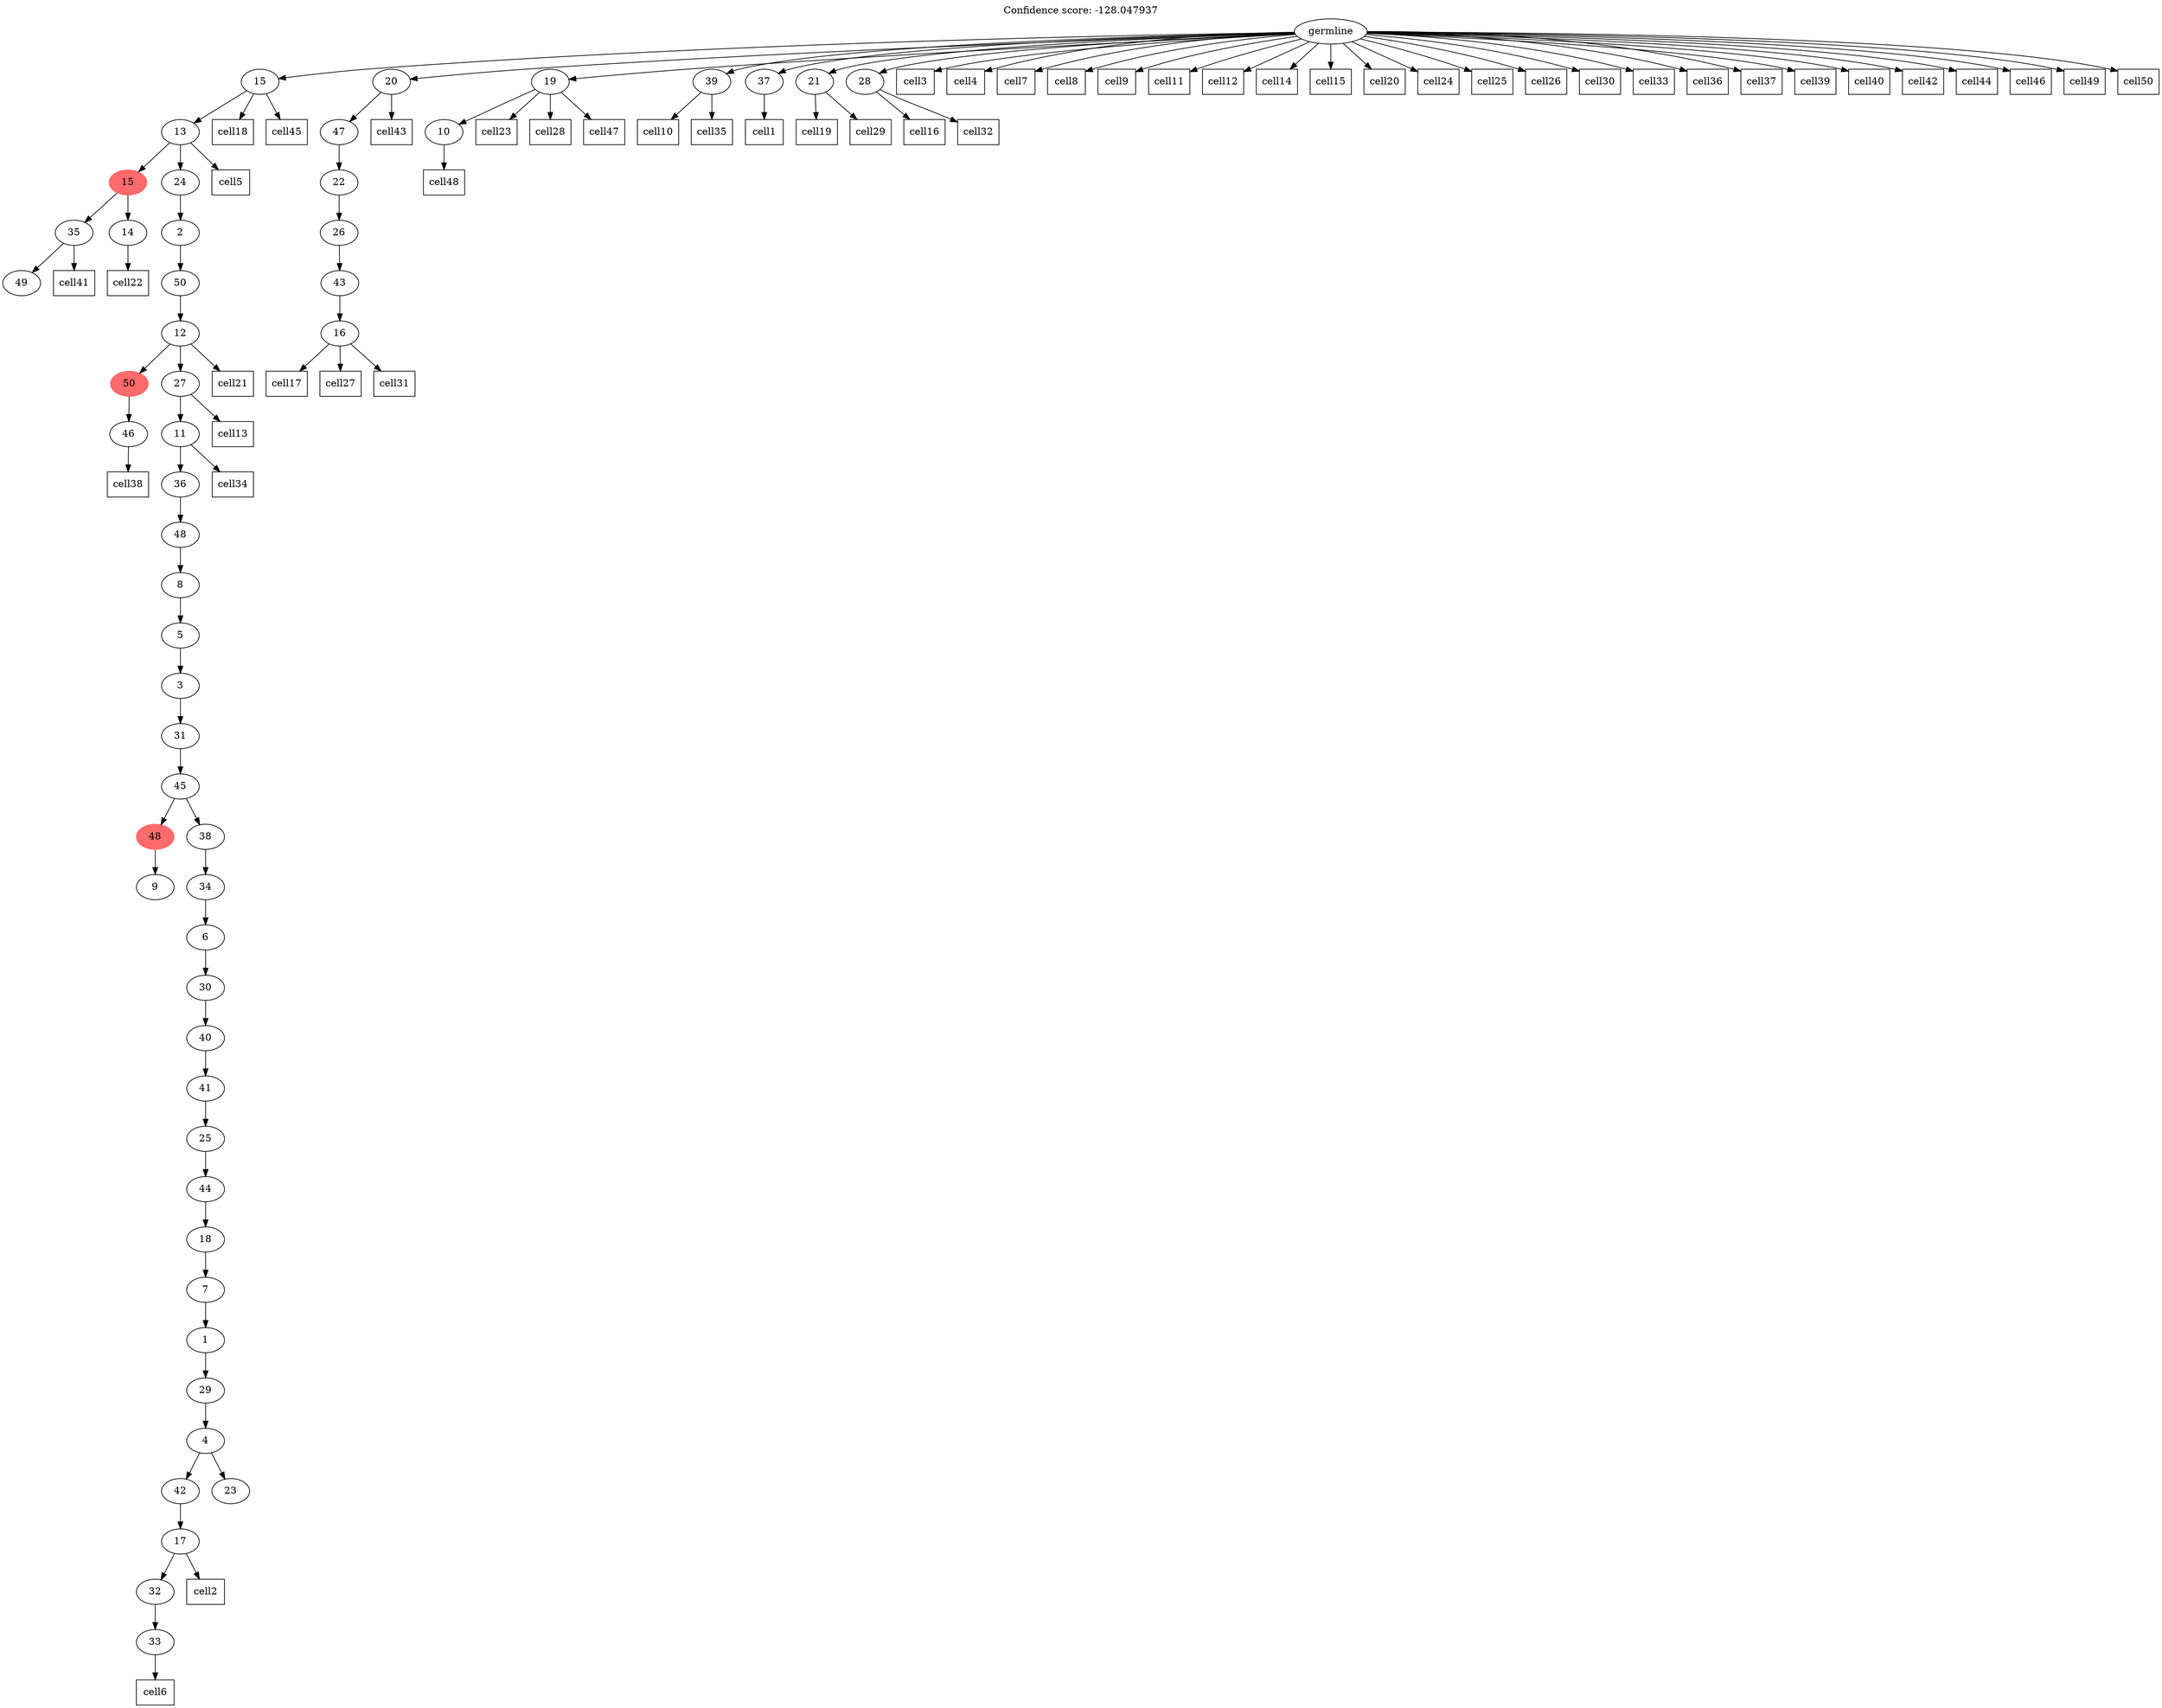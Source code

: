 digraph g {
	"48" -> "49";
	"49" [label="49"];
	"46" -> "47";
	"47" [label="14"];
	"46" -> "48";
	"48" [label="35"];
	"44" -> "45";
	"45" [label="46"];
	"42" -> "43";
	"43" [label="9"];
	"39" -> "40";
	"40" [label="33"];
	"38" -> "39";
	"39" [label="32"];
	"37" -> "38";
	"38" [label="17"];
	"36" -> "37";
	"37" [label="42"];
	"36" -> "41";
	"41" [label="23"];
	"35" -> "36";
	"36" [label="4"];
	"34" -> "35";
	"35" [label="29"];
	"33" -> "34";
	"34" [label="1"];
	"32" -> "33";
	"33" [label="7"];
	"31" -> "32";
	"32" [label="18"];
	"30" -> "31";
	"31" [label="44"];
	"29" -> "30";
	"30" [label="25"];
	"28" -> "29";
	"29" [label="41"];
	"27" -> "28";
	"28" [label="40"];
	"26" -> "27";
	"27" [label="30"];
	"25" -> "26";
	"26" [label="6"];
	"24" -> "25";
	"25" [label="34"];
	"23" -> "24";
	"24" [label="38"];
	"23" -> "42";
	"42" [color=indianred1, style=filled, label="48"];
	"22" -> "23";
	"23" [label="45"];
	"21" -> "22";
	"22" [label="31"];
	"20" -> "21";
	"21" [label="3"];
	"19" -> "20";
	"20" [label="5"];
	"18" -> "19";
	"19" [label="8"];
	"17" -> "18";
	"18" [label="48"];
	"16" -> "17";
	"17" [label="36"];
	"15" -> "16";
	"16" [label="11"];
	"14" -> "15";
	"15" [label="27"];
	"14" -> "44";
	"44" [color=indianred1, style=filled, label="50"];
	"13" -> "14";
	"14" [label="12"];
	"12" -> "13";
	"13" [label="50"];
	"11" -> "12";
	"12" [label="2"];
	"10" -> "11";
	"11" [label="24"];
	"10" -> "46";
	"46" [color=indianred1, style=filled, label="15"];
	"9" -> "10";
	"10" [label="13"];
	"7" -> "8";
	"8" [label="16"];
	"6" -> "7";
	"7" [label="43"];
	"5" -> "6";
	"6" [label="26"];
	"4" -> "5";
	"5" [label="22"];
	"3" -> "4";
	"4" [label="47"];
	"1" -> "2";
	"2" [label="10"];
	"0" -> "1";
	"1" [label="19"];
	"0" -> "3";
	"3" [label="20"];
	"0" -> "9";
	"9" [label="15"];
	"0" -> "50";
	"50" [label="39"];
	"0" -> "51";
	"51" [label="37"];
	"0" -> "52";
	"52" [label="21"];
	"0" -> "53";
	"53" [label="28"];
	"0" [label="germline"];
	"51" -> "cell1";
	"cell1" [shape=box];
	"38" -> "cell2";
	"cell2" [shape=box];
	"0" -> "cell3";
	"cell3" [shape=box];
	"0" -> "cell4";
	"cell4" [shape=box];
	"10" -> "cell5";
	"cell5" [shape=box];
	"40" -> "cell6";
	"cell6" [shape=box];
	"0" -> "cell7";
	"cell7" [shape=box];
	"0" -> "cell8";
	"cell8" [shape=box];
	"0" -> "cell9";
	"cell9" [shape=box];
	"50" -> "cell10";
	"cell10" [shape=box];
	"0" -> "cell11";
	"cell11" [shape=box];
	"0" -> "cell12";
	"cell12" [shape=box];
	"15" -> "cell13";
	"cell13" [shape=box];
	"0" -> "cell14";
	"cell14" [shape=box];
	"0" -> "cell15";
	"cell15" [shape=box];
	"53" -> "cell16";
	"cell16" [shape=box];
	"8" -> "cell17";
	"cell17" [shape=box];
	"9" -> "cell18";
	"cell18" [shape=box];
	"52" -> "cell19";
	"cell19" [shape=box];
	"0" -> "cell20";
	"cell20" [shape=box];
	"14" -> "cell21";
	"cell21" [shape=box];
	"47" -> "cell22";
	"cell22" [shape=box];
	"1" -> "cell23";
	"cell23" [shape=box];
	"0" -> "cell24";
	"cell24" [shape=box];
	"0" -> "cell25";
	"cell25" [shape=box];
	"0" -> "cell26";
	"cell26" [shape=box];
	"8" -> "cell27";
	"cell27" [shape=box];
	"1" -> "cell28";
	"cell28" [shape=box];
	"52" -> "cell29";
	"cell29" [shape=box];
	"0" -> "cell30";
	"cell30" [shape=box];
	"8" -> "cell31";
	"cell31" [shape=box];
	"53" -> "cell32";
	"cell32" [shape=box];
	"0" -> "cell33";
	"cell33" [shape=box];
	"16" -> "cell34";
	"cell34" [shape=box];
	"50" -> "cell35";
	"cell35" [shape=box];
	"0" -> "cell36";
	"cell36" [shape=box];
	"0" -> "cell37";
	"cell37" [shape=box];
	"45" -> "cell38";
	"cell38" [shape=box];
	"0" -> "cell39";
	"cell39" [shape=box];
	"0" -> "cell40";
	"cell40" [shape=box];
	"48" -> "cell41";
	"cell41" [shape=box];
	"0" -> "cell42";
	"cell42" [shape=box];
	"3" -> "cell43";
	"cell43" [shape=box];
	"0" -> "cell44";
	"cell44" [shape=box];
	"9" -> "cell45";
	"cell45" [shape=box];
	"0" -> "cell46";
	"cell46" [shape=box];
	"1" -> "cell47";
	"cell47" [shape=box];
	"2" -> "cell48";
	"cell48" [shape=box];
	"0" -> "cell49";
	"cell49" [shape=box];
	"0" -> "cell50";
	"cell50" [shape=box];
	labelloc="t";
	label="Confidence score: -128.047937";
}

